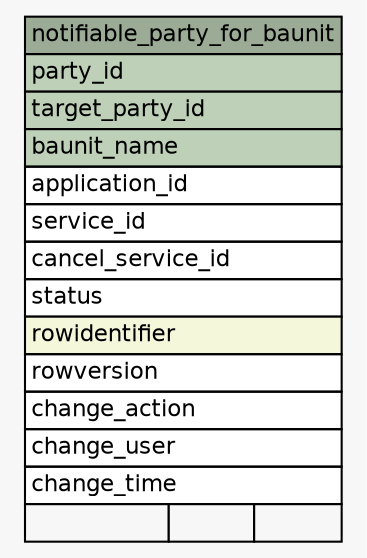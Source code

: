 // dot 2.36.0 on Windows 7 6.1
// SchemaSpy rev 590
digraph "notifiable_party_for_baunit" {
  graph [
    rankdir="RL"
    bgcolor="#f7f7f7"
    nodesep="0.18"
    ranksep="0.46"
    fontname="Helvetica"
    fontsize="11"
  ];
  node [
    fontname="Helvetica"
    fontsize="11"
    shape="plaintext"
  ];
  edge [
    arrowsize="0.8"
  ];
  "notifiable_party_for_baunit" [
    label=<
    <TABLE BORDER="0" CELLBORDER="1" CELLSPACING="0" BGCOLOR="#ffffff">
      <TR><TD COLSPAN="3" BGCOLOR="#9bab96" ALIGN="CENTER">notifiable_party_for_baunit</TD></TR>
      <TR><TD PORT="party_id" COLSPAN="3" BGCOLOR="#bed1b8" ALIGN="LEFT">party_id</TD></TR>
      <TR><TD PORT="target_party_id" COLSPAN="3" BGCOLOR="#bed1b8" ALIGN="LEFT">target_party_id</TD></TR>
      <TR><TD PORT="baunit_name" COLSPAN="3" BGCOLOR="#bed1b8" ALIGN="LEFT">baunit_name</TD></TR>
      <TR><TD PORT="application_id" COLSPAN="3" ALIGN="LEFT">application_id</TD></TR>
      <TR><TD PORT="service_id" COLSPAN="3" ALIGN="LEFT">service_id</TD></TR>
      <TR><TD PORT="cancel_service_id" COLSPAN="3" ALIGN="LEFT">cancel_service_id</TD></TR>
      <TR><TD PORT="status" COLSPAN="3" ALIGN="LEFT">status</TD></TR>
      <TR><TD PORT="rowidentifier" COLSPAN="3" BGCOLOR="#f4f7da" ALIGN="LEFT">rowidentifier</TD></TR>
      <TR><TD PORT="rowversion" COLSPAN="3" ALIGN="LEFT">rowversion</TD></TR>
      <TR><TD PORT="change_action" COLSPAN="3" ALIGN="LEFT">change_action</TD></TR>
      <TR><TD PORT="change_user" COLSPAN="3" ALIGN="LEFT">change_user</TD></TR>
      <TR><TD PORT="change_time" COLSPAN="3" ALIGN="LEFT">change_time</TD></TR>
      <TR><TD ALIGN="LEFT" BGCOLOR="#f7f7f7">  </TD><TD ALIGN="RIGHT" BGCOLOR="#f7f7f7">  </TD><TD ALIGN="RIGHT" BGCOLOR="#f7f7f7">  </TD></TR>
    </TABLE>>
    URL="tables/notifiable_party_for_baunit.html"
    tooltip="notifiable_party_for_baunit"
  ];
}
